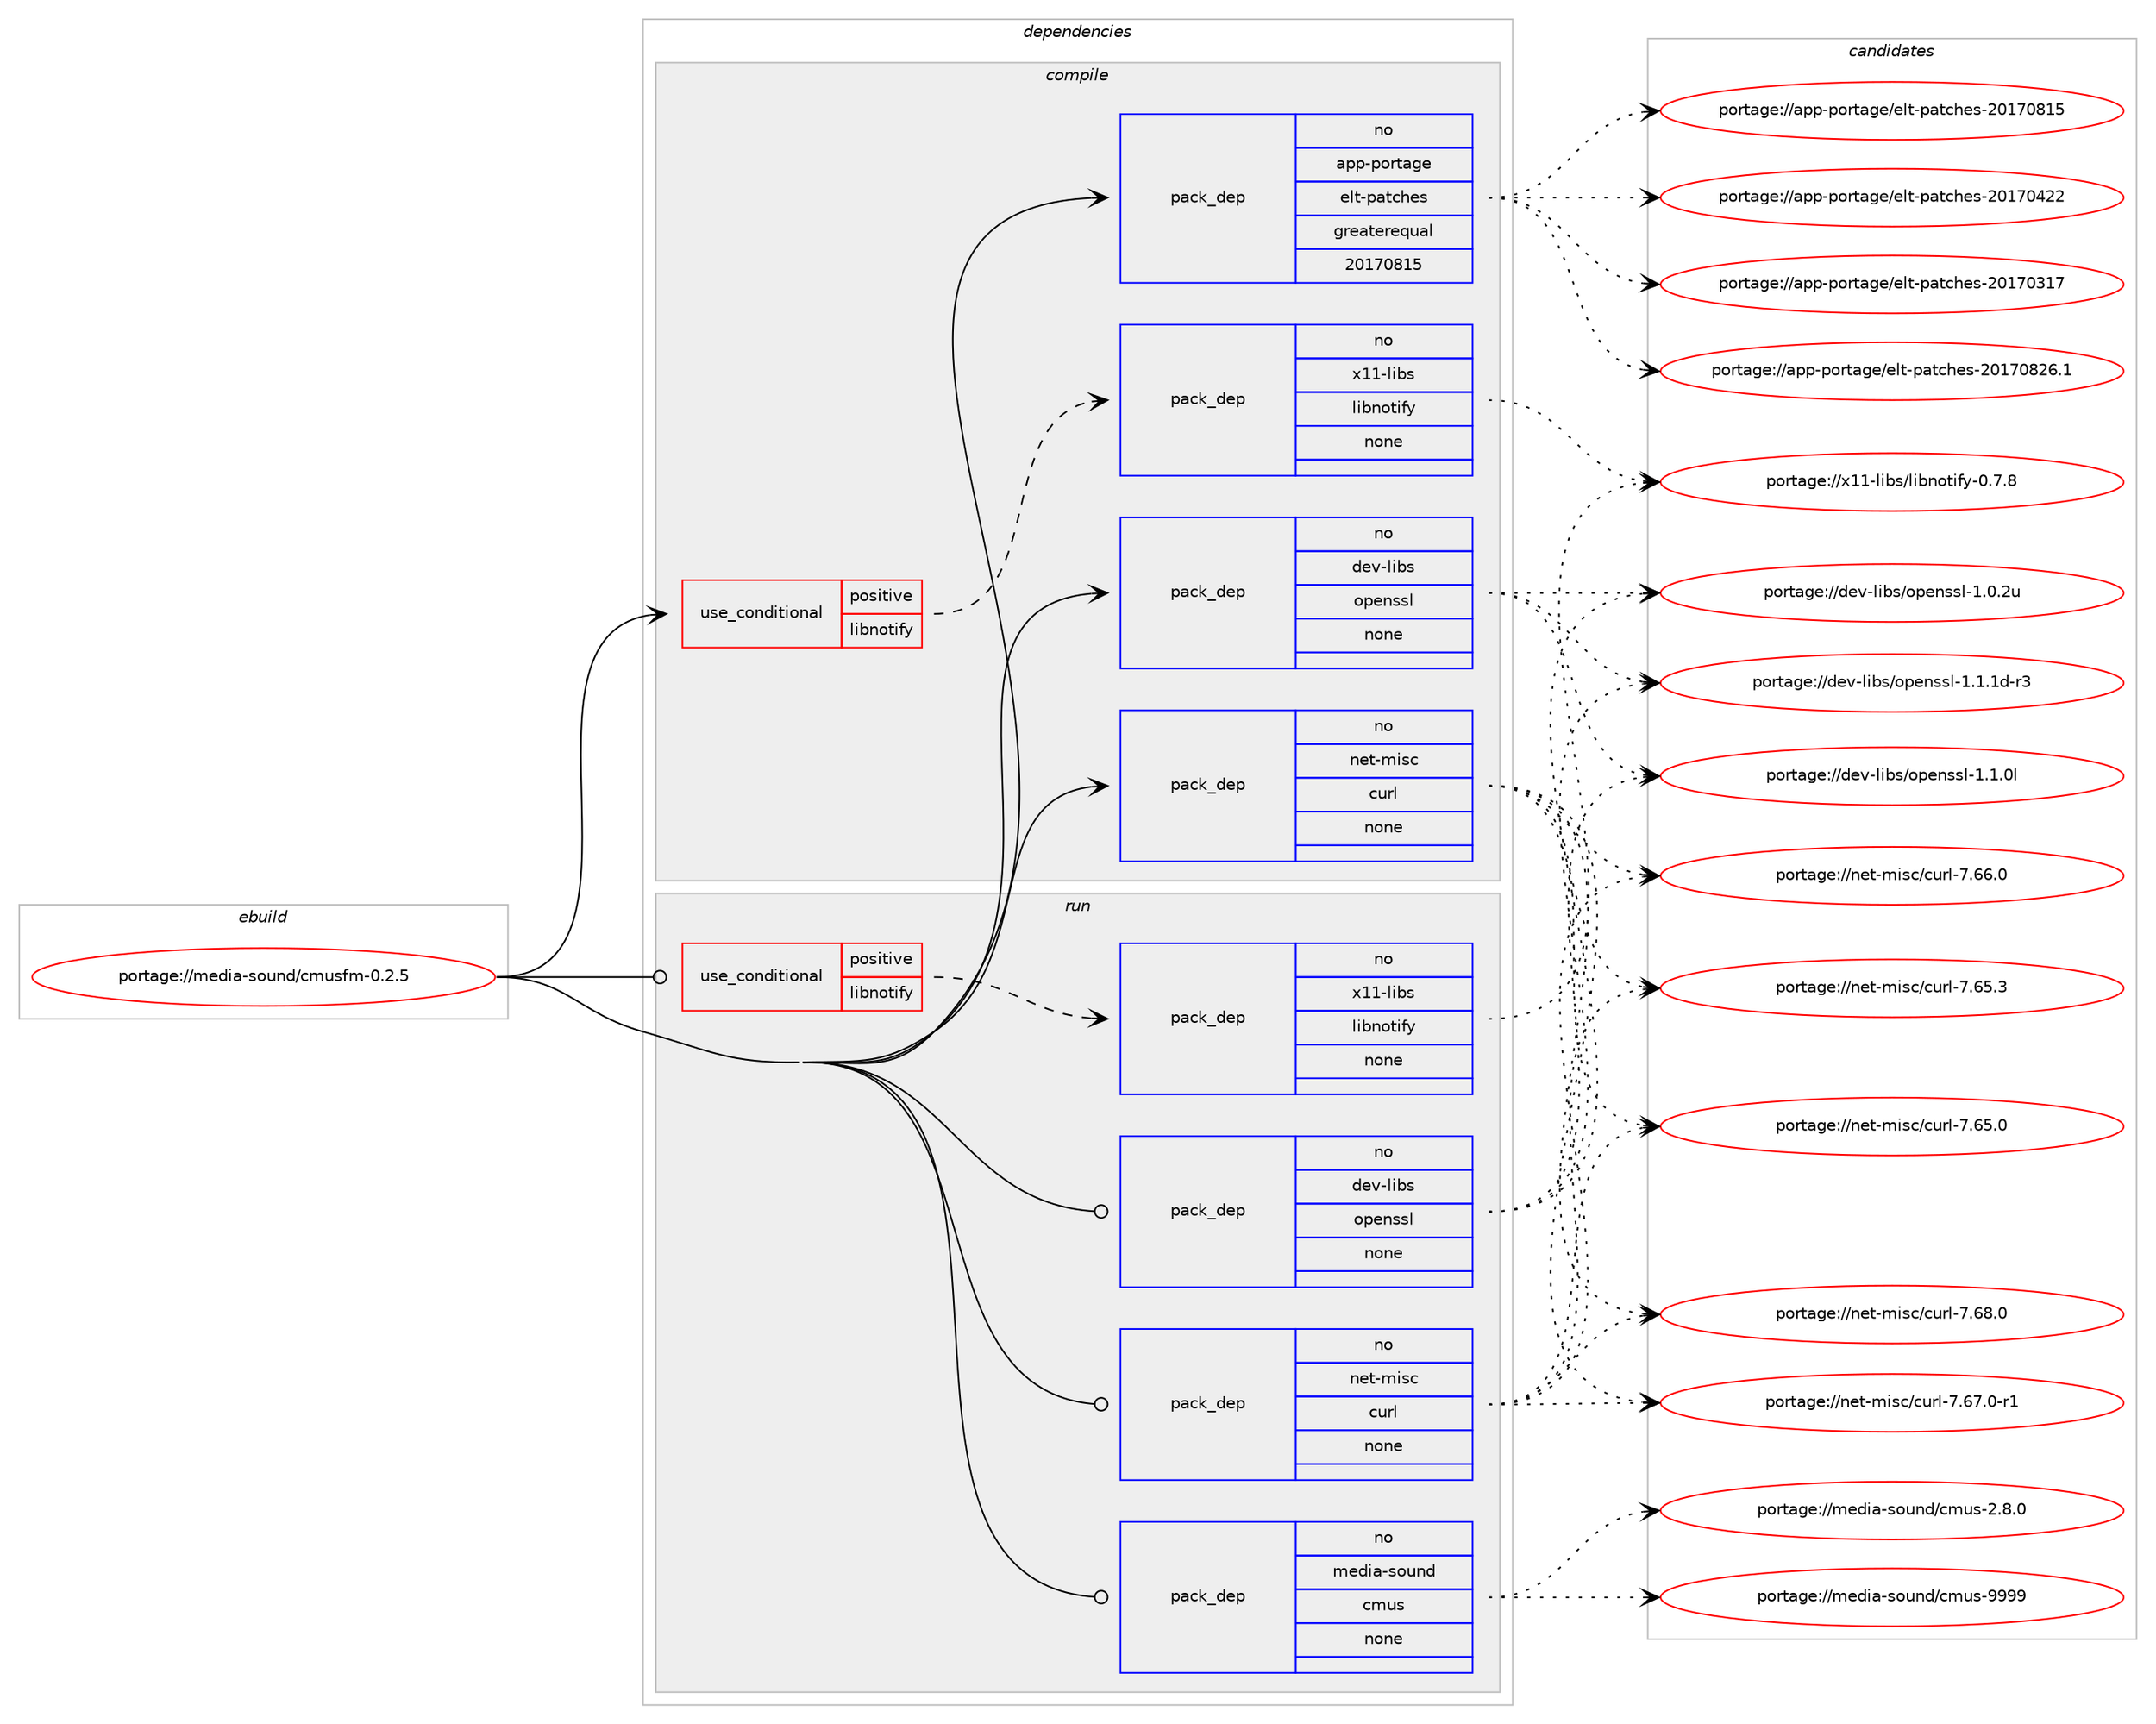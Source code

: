 digraph prolog {

# *************
# Graph options
# *************

newrank=true;
concentrate=true;
compound=true;
graph [rankdir=LR,fontname=Helvetica,fontsize=10,ranksep=1.5];#, ranksep=2.5, nodesep=0.2];
edge  [arrowhead=vee];
node  [fontname=Helvetica,fontsize=10];

# **********
# The ebuild
# **********

subgraph cluster_leftcol {
color=gray;
label=<<i>ebuild</i>>;
id [label="portage://media-sound/cmusfm-0.2.5", color=red, width=4, href="../media-sound/cmusfm-0.2.5.svg"];
}

# ****************
# The dependencies
# ****************

subgraph cluster_midcol {
color=gray;
label=<<i>dependencies</i>>;
subgraph cluster_compile {
fillcolor="#eeeeee";
style=filled;
label=<<i>compile</i>>;
subgraph cond44242 {
dependency194737 [label=<<TABLE BORDER="0" CELLBORDER="1" CELLSPACING="0" CELLPADDING="4"><TR><TD ROWSPAN="3" CELLPADDING="10">use_conditional</TD></TR><TR><TD>positive</TD></TR><TR><TD>libnotify</TD></TR></TABLE>>, shape=none, color=red];
subgraph pack147508 {
dependency194738 [label=<<TABLE BORDER="0" CELLBORDER="1" CELLSPACING="0" CELLPADDING="4" WIDTH="220"><TR><TD ROWSPAN="6" CELLPADDING="30">pack_dep</TD></TR><TR><TD WIDTH="110">no</TD></TR><TR><TD>x11-libs</TD></TR><TR><TD>libnotify</TD></TR><TR><TD>none</TD></TR><TR><TD></TD></TR></TABLE>>, shape=none, color=blue];
}
dependency194737:e -> dependency194738:w [weight=20,style="dashed",arrowhead="vee"];
}
id:e -> dependency194737:w [weight=20,style="solid",arrowhead="vee"];
subgraph pack147509 {
dependency194739 [label=<<TABLE BORDER="0" CELLBORDER="1" CELLSPACING="0" CELLPADDING="4" WIDTH="220"><TR><TD ROWSPAN="6" CELLPADDING="30">pack_dep</TD></TR><TR><TD WIDTH="110">no</TD></TR><TR><TD>app-portage</TD></TR><TR><TD>elt-patches</TD></TR><TR><TD>greaterequal</TD></TR><TR><TD>20170815</TD></TR></TABLE>>, shape=none, color=blue];
}
id:e -> dependency194739:w [weight=20,style="solid",arrowhead="vee"];
subgraph pack147510 {
dependency194740 [label=<<TABLE BORDER="0" CELLBORDER="1" CELLSPACING="0" CELLPADDING="4" WIDTH="220"><TR><TD ROWSPAN="6" CELLPADDING="30">pack_dep</TD></TR><TR><TD WIDTH="110">no</TD></TR><TR><TD>dev-libs</TD></TR><TR><TD>openssl</TD></TR><TR><TD>none</TD></TR><TR><TD></TD></TR></TABLE>>, shape=none, color=blue];
}
id:e -> dependency194740:w [weight=20,style="solid",arrowhead="vee"];
subgraph pack147511 {
dependency194741 [label=<<TABLE BORDER="0" CELLBORDER="1" CELLSPACING="0" CELLPADDING="4" WIDTH="220"><TR><TD ROWSPAN="6" CELLPADDING="30">pack_dep</TD></TR><TR><TD WIDTH="110">no</TD></TR><TR><TD>net-misc</TD></TR><TR><TD>curl</TD></TR><TR><TD>none</TD></TR><TR><TD></TD></TR></TABLE>>, shape=none, color=blue];
}
id:e -> dependency194741:w [weight=20,style="solid",arrowhead="vee"];
}
subgraph cluster_compileandrun {
fillcolor="#eeeeee";
style=filled;
label=<<i>compile and run</i>>;
}
subgraph cluster_run {
fillcolor="#eeeeee";
style=filled;
label=<<i>run</i>>;
subgraph cond44243 {
dependency194742 [label=<<TABLE BORDER="0" CELLBORDER="1" CELLSPACING="0" CELLPADDING="4"><TR><TD ROWSPAN="3" CELLPADDING="10">use_conditional</TD></TR><TR><TD>positive</TD></TR><TR><TD>libnotify</TD></TR></TABLE>>, shape=none, color=red];
subgraph pack147512 {
dependency194743 [label=<<TABLE BORDER="0" CELLBORDER="1" CELLSPACING="0" CELLPADDING="4" WIDTH="220"><TR><TD ROWSPAN="6" CELLPADDING="30">pack_dep</TD></TR><TR><TD WIDTH="110">no</TD></TR><TR><TD>x11-libs</TD></TR><TR><TD>libnotify</TD></TR><TR><TD>none</TD></TR><TR><TD></TD></TR></TABLE>>, shape=none, color=blue];
}
dependency194742:e -> dependency194743:w [weight=20,style="dashed",arrowhead="vee"];
}
id:e -> dependency194742:w [weight=20,style="solid",arrowhead="odot"];
subgraph pack147513 {
dependency194744 [label=<<TABLE BORDER="0" CELLBORDER="1" CELLSPACING="0" CELLPADDING="4" WIDTH="220"><TR><TD ROWSPAN="6" CELLPADDING="30">pack_dep</TD></TR><TR><TD WIDTH="110">no</TD></TR><TR><TD>dev-libs</TD></TR><TR><TD>openssl</TD></TR><TR><TD>none</TD></TR><TR><TD></TD></TR></TABLE>>, shape=none, color=blue];
}
id:e -> dependency194744:w [weight=20,style="solid",arrowhead="odot"];
subgraph pack147514 {
dependency194745 [label=<<TABLE BORDER="0" CELLBORDER="1" CELLSPACING="0" CELLPADDING="4" WIDTH="220"><TR><TD ROWSPAN="6" CELLPADDING="30">pack_dep</TD></TR><TR><TD WIDTH="110">no</TD></TR><TR><TD>media-sound</TD></TR><TR><TD>cmus</TD></TR><TR><TD>none</TD></TR><TR><TD></TD></TR></TABLE>>, shape=none, color=blue];
}
id:e -> dependency194745:w [weight=20,style="solid",arrowhead="odot"];
subgraph pack147515 {
dependency194746 [label=<<TABLE BORDER="0" CELLBORDER="1" CELLSPACING="0" CELLPADDING="4" WIDTH="220"><TR><TD ROWSPAN="6" CELLPADDING="30">pack_dep</TD></TR><TR><TD WIDTH="110">no</TD></TR><TR><TD>net-misc</TD></TR><TR><TD>curl</TD></TR><TR><TD>none</TD></TR><TR><TD></TD></TR></TABLE>>, shape=none, color=blue];
}
id:e -> dependency194746:w [weight=20,style="solid",arrowhead="odot"];
}
}

# **************
# The candidates
# **************

subgraph cluster_choices {
rank=same;
color=gray;
label=<<i>candidates</i>>;

subgraph choice147508 {
color=black;
nodesep=1;
choice120494945108105981154710810598110111116105102121454846554656 [label="portage://x11-libs/libnotify-0.7.8", color=red, width=4,href="../x11-libs/libnotify-0.7.8.svg"];
dependency194738:e -> choice120494945108105981154710810598110111116105102121454846554656:w [style=dotted,weight="100"];
}
subgraph choice147509 {
color=black;
nodesep=1;
choice971121124511211111411697103101471011081164511297116991041011154550484955485650544649 [label="portage://app-portage/elt-patches-20170826.1", color=red, width=4,href="../app-portage/elt-patches-20170826.1.svg"];
choice97112112451121111141169710310147101108116451129711699104101115455048495548564953 [label="portage://app-portage/elt-patches-20170815", color=red, width=4,href="../app-portage/elt-patches-20170815.svg"];
choice97112112451121111141169710310147101108116451129711699104101115455048495548525050 [label="portage://app-portage/elt-patches-20170422", color=red, width=4,href="../app-portage/elt-patches-20170422.svg"];
choice97112112451121111141169710310147101108116451129711699104101115455048495548514955 [label="portage://app-portage/elt-patches-20170317", color=red, width=4,href="../app-portage/elt-patches-20170317.svg"];
dependency194739:e -> choice971121124511211111411697103101471011081164511297116991041011154550484955485650544649:w [style=dotted,weight="100"];
dependency194739:e -> choice97112112451121111141169710310147101108116451129711699104101115455048495548564953:w [style=dotted,weight="100"];
dependency194739:e -> choice97112112451121111141169710310147101108116451129711699104101115455048495548525050:w [style=dotted,weight="100"];
dependency194739:e -> choice97112112451121111141169710310147101108116451129711699104101115455048495548514955:w [style=dotted,weight="100"];
}
subgraph choice147510 {
color=black;
nodesep=1;
choice1001011184510810598115471111121011101151151084549464946491004511451 [label="portage://dev-libs/openssl-1.1.1d-r3", color=red, width=4,href="../dev-libs/openssl-1.1.1d-r3.svg"];
choice100101118451081059811547111112101110115115108454946494648108 [label="portage://dev-libs/openssl-1.1.0l", color=red, width=4,href="../dev-libs/openssl-1.1.0l.svg"];
choice100101118451081059811547111112101110115115108454946484650117 [label="portage://dev-libs/openssl-1.0.2u", color=red, width=4,href="../dev-libs/openssl-1.0.2u.svg"];
dependency194740:e -> choice1001011184510810598115471111121011101151151084549464946491004511451:w [style=dotted,weight="100"];
dependency194740:e -> choice100101118451081059811547111112101110115115108454946494648108:w [style=dotted,weight="100"];
dependency194740:e -> choice100101118451081059811547111112101110115115108454946484650117:w [style=dotted,weight="100"];
}
subgraph choice147511 {
color=black;
nodesep=1;
choice1101011164510910511599479911711410845554654564648 [label="portage://net-misc/curl-7.68.0", color=red, width=4,href="../net-misc/curl-7.68.0.svg"];
choice11010111645109105115994799117114108455546545546484511449 [label="portage://net-misc/curl-7.67.0-r1", color=red, width=4,href="../net-misc/curl-7.67.0-r1.svg"];
choice1101011164510910511599479911711410845554654544648 [label="portage://net-misc/curl-7.66.0", color=red, width=4,href="../net-misc/curl-7.66.0.svg"];
choice1101011164510910511599479911711410845554654534651 [label="portage://net-misc/curl-7.65.3", color=red, width=4,href="../net-misc/curl-7.65.3.svg"];
choice1101011164510910511599479911711410845554654534648 [label="portage://net-misc/curl-7.65.0", color=red, width=4,href="../net-misc/curl-7.65.0.svg"];
dependency194741:e -> choice1101011164510910511599479911711410845554654564648:w [style=dotted,weight="100"];
dependency194741:e -> choice11010111645109105115994799117114108455546545546484511449:w [style=dotted,weight="100"];
dependency194741:e -> choice1101011164510910511599479911711410845554654544648:w [style=dotted,weight="100"];
dependency194741:e -> choice1101011164510910511599479911711410845554654534651:w [style=dotted,weight="100"];
dependency194741:e -> choice1101011164510910511599479911711410845554654534648:w [style=dotted,weight="100"];
}
subgraph choice147512 {
color=black;
nodesep=1;
choice120494945108105981154710810598110111116105102121454846554656 [label="portage://x11-libs/libnotify-0.7.8", color=red, width=4,href="../x11-libs/libnotify-0.7.8.svg"];
dependency194743:e -> choice120494945108105981154710810598110111116105102121454846554656:w [style=dotted,weight="100"];
}
subgraph choice147513 {
color=black;
nodesep=1;
choice1001011184510810598115471111121011101151151084549464946491004511451 [label="portage://dev-libs/openssl-1.1.1d-r3", color=red, width=4,href="../dev-libs/openssl-1.1.1d-r3.svg"];
choice100101118451081059811547111112101110115115108454946494648108 [label="portage://dev-libs/openssl-1.1.0l", color=red, width=4,href="../dev-libs/openssl-1.1.0l.svg"];
choice100101118451081059811547111112101110115115108454946484650117 [label="portage://dev-libs/openssl-1.0.2u", color=red, width=4,href="../dev-libs/openssl-1.0.2u.svg"];
dependency194744:e -> choice1001011184510810598115471111121011101151151084549464946491004511451:w [style=dotted,weight="100"];
dependency194744:e -> choice100101118451081059811547111112101110115115108454946494648108:w [style=dotted,weight="100"];
dependency194744:e -> choice100101118451081059811547111112101110115115108454946484650117:w [style=dotted,weight="100"];
}
subgraph choice147514 {
color=black;
nodesep=1;
choice109101100105974511511111711010047991091171154557575757 [label="portage://media-sound/cmus-9999", color=red, width=4,href="../media-sound/cmus-9999.svg"];
choice10910110010597451151111171101004799109117115455046564648 [label="portage://media-sound/cmus-2.8.0", color=red, width=4,href="../media-sound/cmus-2.8.0.svg"];
dependency194745:e -> choice109101100105974511511111711010047991091171154557575757:w [style=dotted,weight="100"];
dependency194745:e -> choice10910110010597451151111171101004799109117115455046564648:w [style=dotted,weight="100"];
}
subgraph choice147515 {
color=black;
nodesep=1;
choice1101011164510910511599479911711410845554654564648 [label="portage://net-misc/curl-7.68.0", color=red, width=4,href="../net-misc/curl-7.68.0.svg"];
choice11010111645109105115994799117114108455546545546484511449 [label="portage://net-misc/curl-7.67.0-r1", color=red, width=4,href="../net-misc/curl-7.67.0-r1.svg"];
choice1101011164510910511599479911711410845554654544648 [label="portage://net-misc/curl-7.66.0", color=red, width=4,href="../net-misc/curl-7.66.0.svg"];
choice1101011164510910511599479911711410845554654534651 [label="portage://net-misc/curl-7.65.3", color=red, width=4,href="../net-misc/curl-7.65.3.svg"];
choice1101011164510910511599479911711410845554654534648 [label="portage://net-misc/curl-7.65.0", color=red, width=4,href="../net-misc/curl-7.65.0.svg"];
dependency194746:e -> choice1101011164510910511599479911711410845554654564648:w [style=dotted,weight="100"];
dependency194746:e -> choice11010111645109105115994799117114108455546545546484511449:w [style=dotted,weight="100"];
dependency194746:e -> choice1101011164510910511599479911711410845554654544648:w [style=dotted,weight="100"];
dependency194746:e -> choice1101011164510910511599479911711410845554654534651:w [style=dotted,weight="100"];
dependency194746:e -> choice1101011164510910511599479911711410845554654534648:w [style=dotted,weight="100"];
}
}

}
